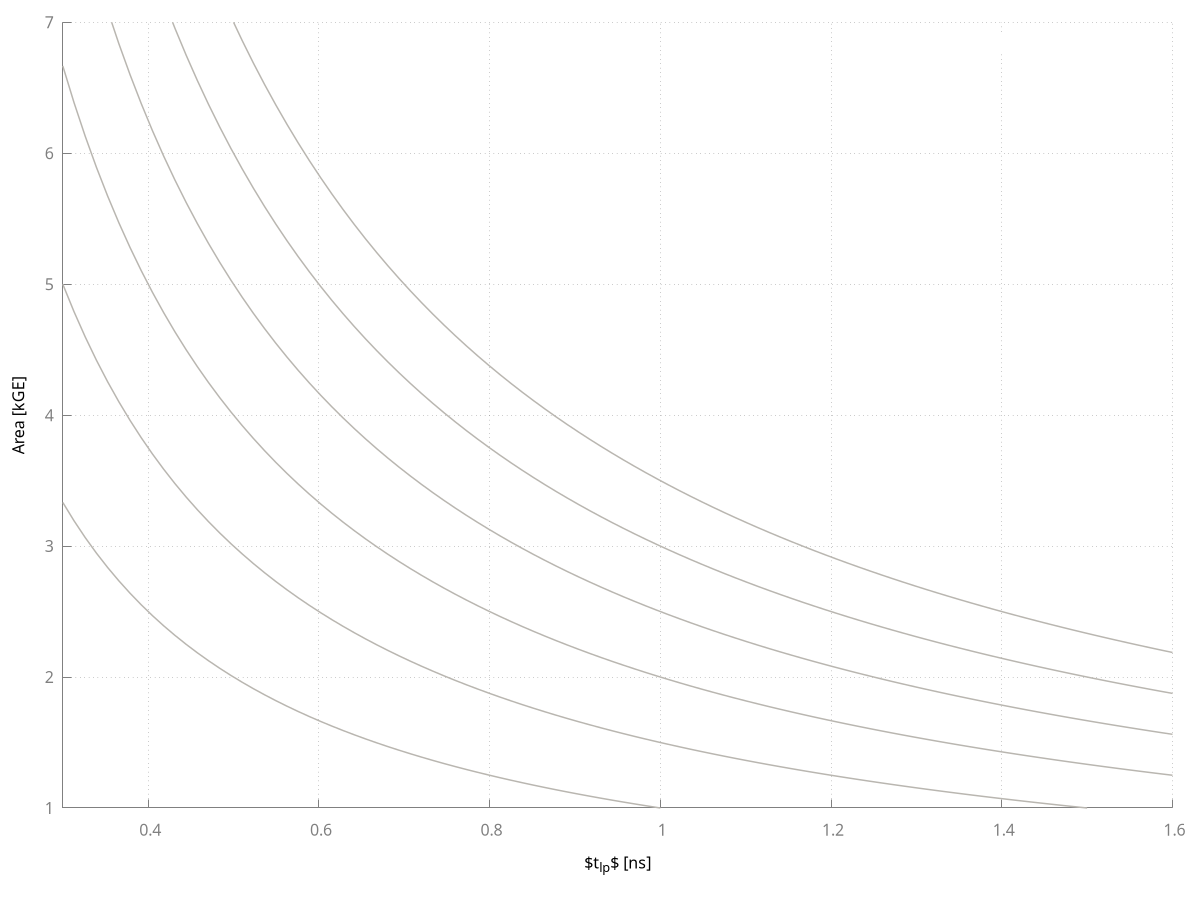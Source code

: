 ## Set all the graph-related options that can be set with the 'set' command to
## their default values.
reset

################################################################################
## Choose a terminal (output format)

## wxt
######
## - Use this for testing since the graph will be shown in a new window.
## - Note that dashed lines (linetype (lt) = 2) will not appear as dashed.
# wxt_font = "SVBasic Manual, 12"
# set terminal wxt size 800,500 enhanced font wxt_font persist

## png
######
## - Produces raster output file similar to the wxt terminal.
# set terminal pngcairo size 410,250 enhanced font 'Verdana,9'
# set output 'output.png'

## svg
######
## - Produces vector output file similar to the wxt terminal.
## - You may later convert the SVG into a PDF as follows:
##   > rsvg-convert -f pdf -o <OUTPUT.pdf> <INPUT.svg>
# set terminal svg size 410,250 fname 'Verdana, Helvetica, Arial, sans-serif' \
# fsize '9' rounded dashed
# set output 'output.svg'

## postscript (ps)
## - Produces vector output files.
## - Use this if you want to create (LaTeX) reports.
## - If you need a PDF, use the 'epstopdf' tool afterwards.
# set terminal postscript eps size 5.0,4.0 enhanced color font 'Helvetica,30' linewidth 2
# set output 'output.eps'

## epslatex
## - Produce a vector output file (PDF) with text elements provided as a LaTex
##   document. 
set terminal epslatex color size 6,2.5
set output 'output.tex'


################################################################################
## Declare some nice colors

## Declare the ETHZ corporate design colors.
eth1  = "#1f407a" ## dark blue
eth2  = "#3c5a0f" ## dark green
eth3  = "#0069b4" ## light blue
eth4  = "#72791c" ## light green
eth5  = "#91056a" ## magenta
eth6  = "#6f6f6e" ## gray
eth7  = "#a8322d" ## red
eth8  = "#007a92" ## cyan
eth9  = "#956013" ## brown
eth10 = "#82be1e" ## lightest green


################################################################################
## Define some line styles for the data to be plotted

## Definition of line styles for the actual data.
pSize  = 3.5 ## Point size
lWidth = 7 ## Line width

set style line 1 lt 1 lc rgb eth3 lw lWidth pt 1 ps pSize
set style line 2 lt 1 lc rgb eth4 lw lWidth pt 6 ps pSize
set style line 3 lt 1 lc rgb eth3 lw lWidth pt 6 ps pSize
set style line 4 lt 1 lc rgb eth4 lw lWidth pt 6 ps pSize

## Definition of line style for ISO lines (constant AT product).
set style line 10 lc rgb '#B9B6B0' lt 2 lw 1.5


################################################################################
## Define the axis and the grid

## Remove border on top and right and set color to gray.
set style line 11 lc rgb '#808080' lt 1
set border 3 back ls 11
set tics nomirror

## Define the grid.
set style line 12 lc rgb '#808080' lt 0 lw 1
set grid back ls 12


################################################################################
## Plot-related settings

## Title of the plot
plotTitle = '' #AT Plot of Various AES-128 Synthesis Runs'

## Axis settings
xAxisMin   =  0.3
xAxisMax   =  1.6
xAxisLabel = '$t_{lp}$ [ns]'

yAxisMin   = 1
yAxisMax   = 7
yAxisLabel = 'Area [kGE]'

## Settings of the key (lengend).
set key top right  ## Location of the key

################################################################################
## Plot-creation

## Set up the plot using the given settings
set title plotTitle
set xlabel xAxisLabel
set ylabel yAxisLabel
set xrange [xAxisMin:xAxisMax]
set yrange [yAxisMin:yAxisMax]

## Add some nice isolines for the constant AT product.
iso1(x) = 1/x
iso15(x) = 1.5/x
iso2(x) = 2/x
iso25(x) = 2.5/x
iso3(x) = 3/x
iso35(x) = 3.5/x
iso40(x) = 40/x
iso60(x) = 60/x
iso80(x) = 80/x
iso100(x) = 100/x
iso120(x) = 120/x
iso150(x) = 150/x
iso160(x) = 160/x
iso180(x) = 180/x
iso210(x) = 210/x
iso220(x) = 220/x
iso240(x) = 240/x

## Create a vertical line where we reach 100Gbit/s for both the one-core and the
## two-core approach.
# set arrow from 1.28,50 to 1.28,200 nohead lc rgb 'red'
# set arrow from 2.56,50 to 2.56,200 nohead lc rgb 'red'

## Do the actual plotting of the AT data.
plot iso1(x) t '' ls 10, iso15(x) t '' ls 10, iso2(x) t '' ls 10, iso25(x) t '' ls 10, \
		 iso3(x) t '' ls 10, iso35(x) t '' ls 10, \
		 './at_data-less.dat' u ($6):($7/1000) t 'Legend Description' w p ls 1
		 

################################################################################


